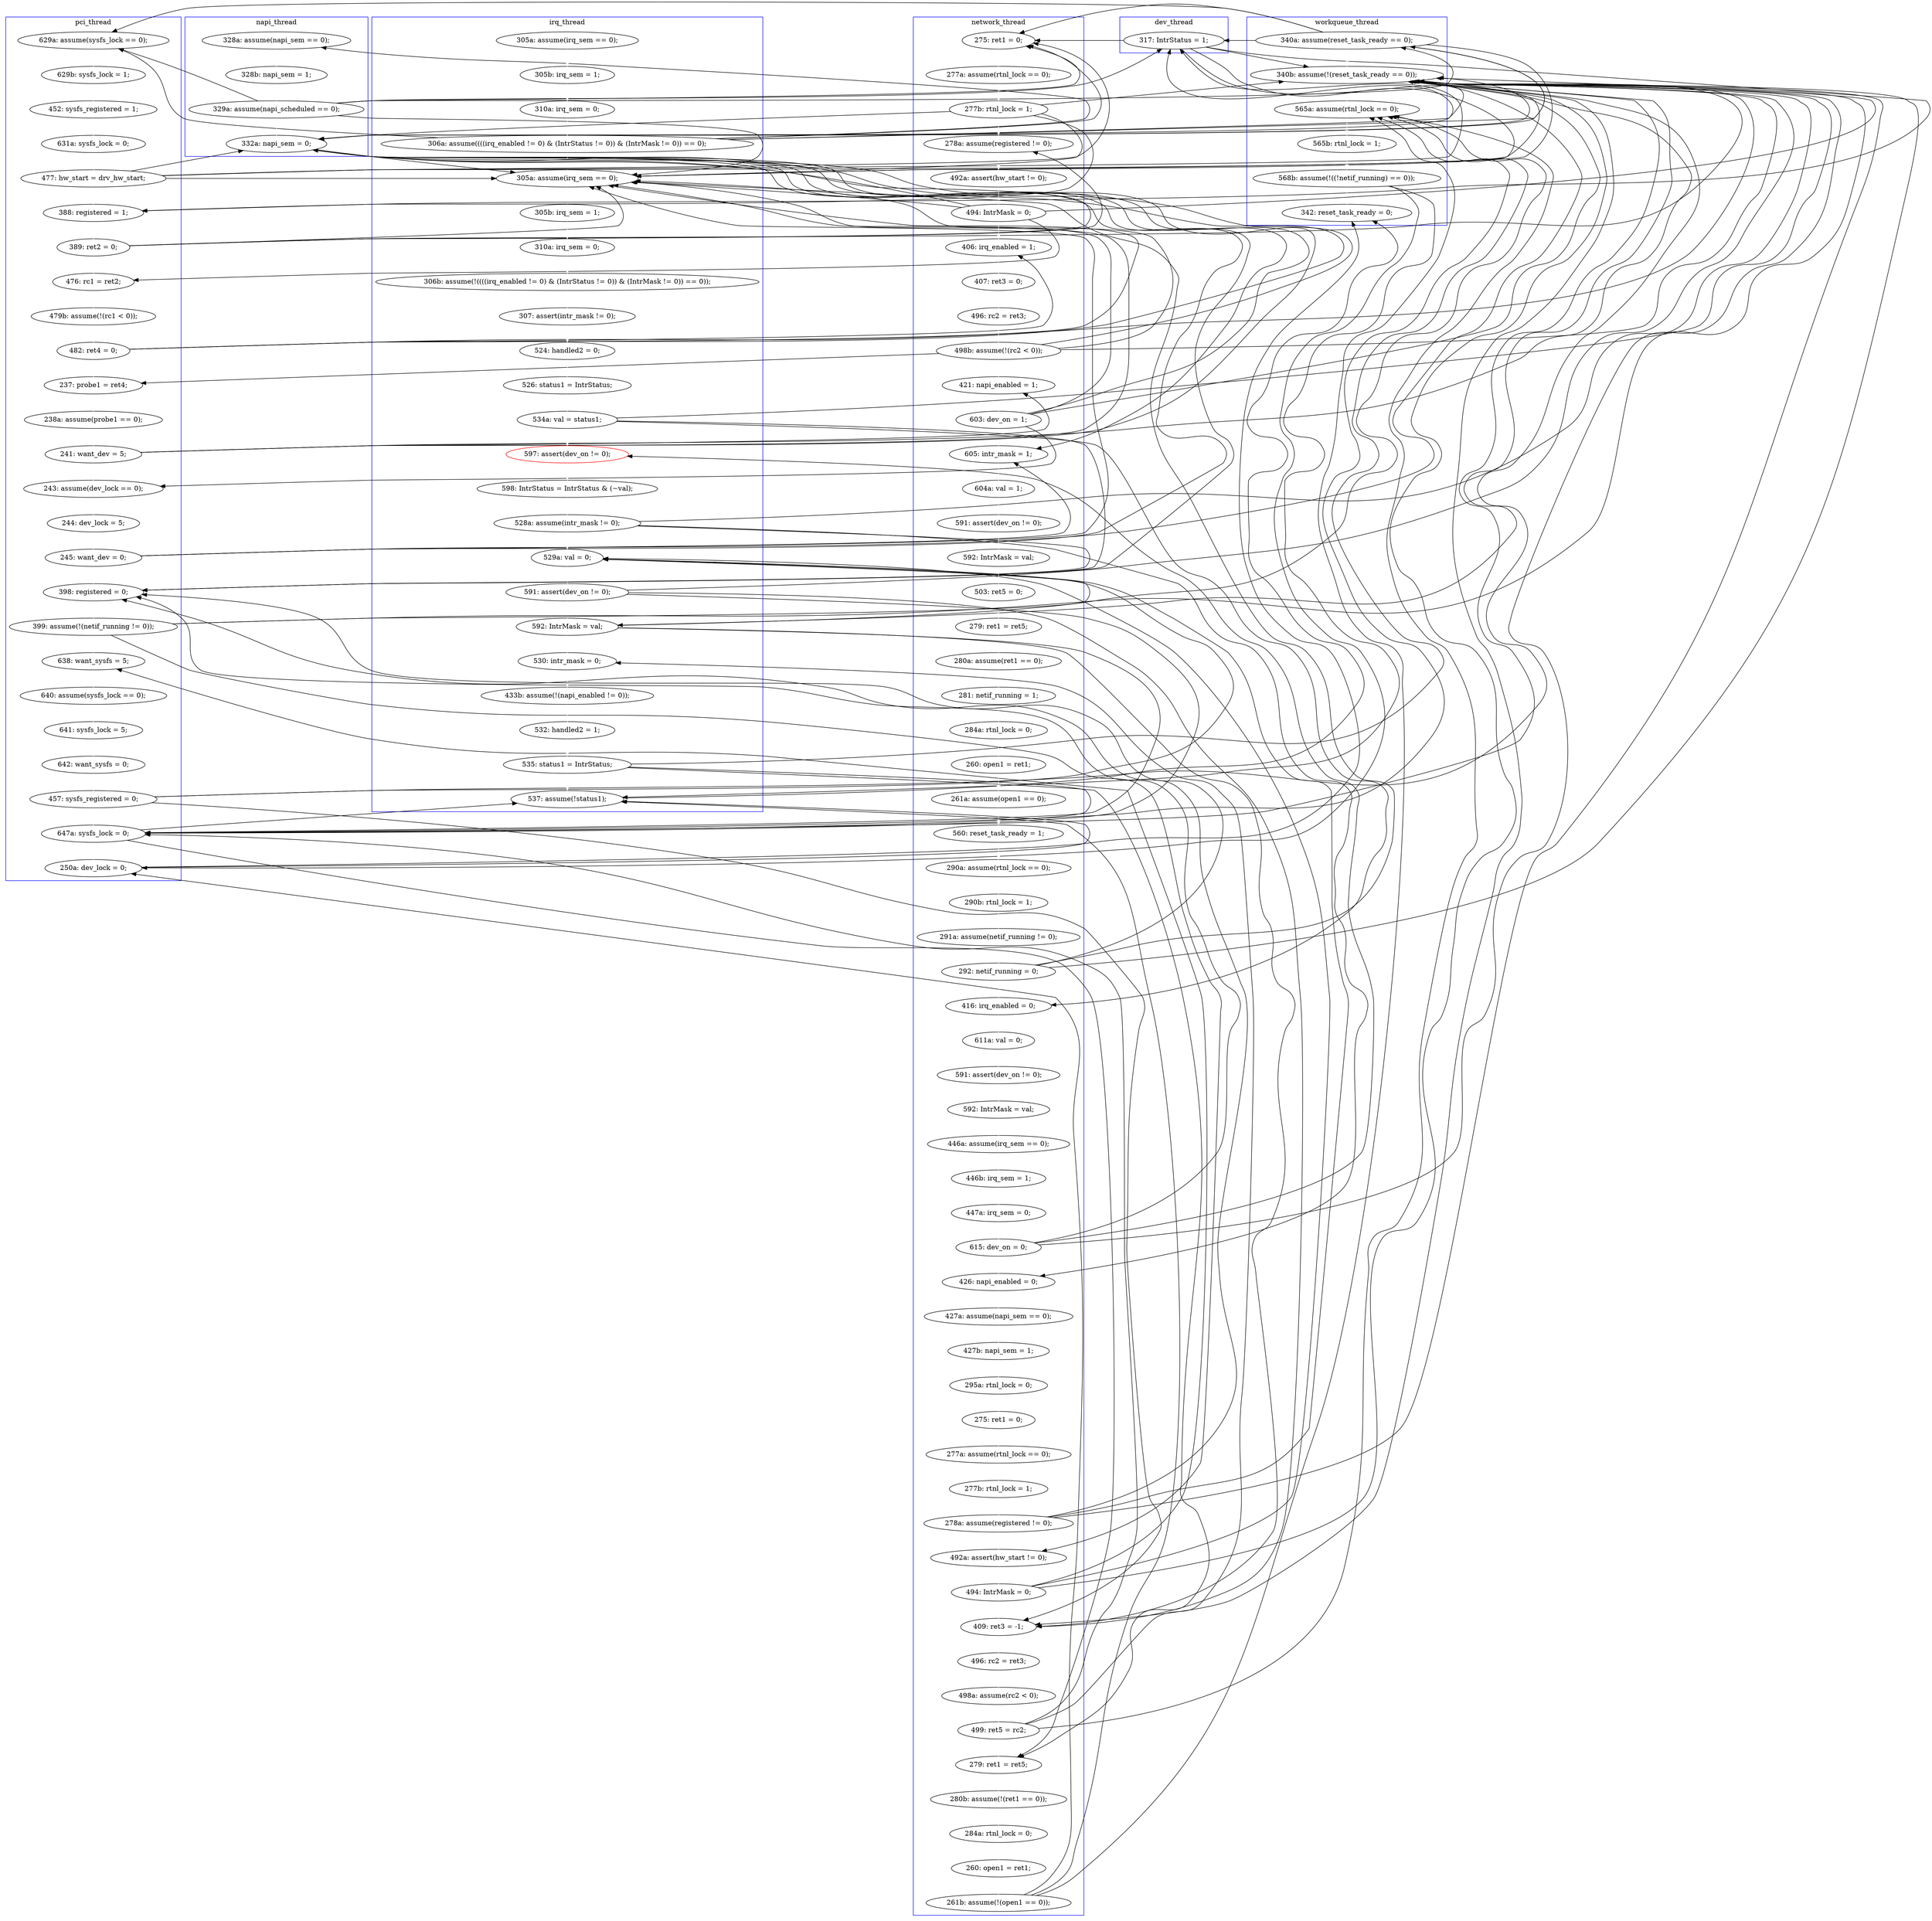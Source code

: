 digraph Counterexample {
	204 -> 205 [color = white, style = solid]
	122 -> 123 [color = black, style = solid, constraint = false]
	119 -> 161 [color = black, style = solid, constraint = false]
	228 -> 244 [color = black, style = solid, constraint = false]
	35 -> 37 [color = black, style = solid, constraint = false]
	67 -> 123 [color = black, style = solid, constraint = false]
	205 -> 206 [color = white, style = solid]
	273 -> 276 [color = white, style = solid]
	40 -> 68 [color = black, style = solid, constraint = false]
	114 -> 115 [color = black, style = solid, constraint = false]
	67 -> 83 [color = white, style = solid]
	45 -> 68 [color = black, style = solid, constraint = false]
	240 -> 241 [color = black, style = solid, constraint = false]
	40 -> 161 [color = black, style = solid, constraint = false]
	276 -> 284 [color = black, style = solid, constraint = false]
	114 -> 120 [color = white, style = solid]
	67 -> 75 [color = black, style = solid, constraint = false]
	65 -> 67 [color = white, style = solid]
	228 -> 250 [color = white, style = solid]
	133 -> 134 [color = white, style = solid]
	84 -> 85 [color = black, style = solid, constraint = false]
	184 -> 188 [color = white, style = solid]
	98 -> 161 [color = black, style = solid, constraint = false]
	106 -> 123 [color = black, style = solid, constraint = false]
	153 -> 155 [color = white, style = solid]
	243 -> 267 [color = black, style = solid, constraint = false]
	265 -> 268 [color = black, style = solid, constraint = false]
	240 -> 267 [color = white, style = solid]
	233 -> 234 [color = white, style = solid]
	197 -> 200 [color = white, style = solid]
	216 -> 217 [color = white, style = solid]
	174 -> 220 [color = black, style = solid, constraint = false]
	120 -> 121 [color = white, style = solid]
	30 -> 31 [color = white, style = solid]
	188 -> 189 [color = white, style = solid]
	114 -> 123 [color = black, style = solid, constraint = false]
	174 -> 177 [color = black, style = solid, constraint = false]
	284 -> 285 [color = white, style = solid]
	285 -> 287 [color = white, style = solid]
	287 -> 289 [color = black, style = solid, constraint = false]
	192 -> 220 [color = black, style = solid, constraint = false]
	224 -> 233 [color = white, style = solid]
	289 -> 296 [color = black, style = solid, constraint = false]
	113 -> 114 [color = white, style = solid]
	137 -> 139 [color = white, style = solid]
	267 -> 296 [color = black, style = solid, constraint = false]
	192 -> 196 [color = black, style = solid, constraint = false]
	68 -> 75 [color = black, style = solid, constraint = false]
	98 -> 123 [color = black, style = solid, constraint = false]
	98 -> 244 [color = black, style = solid, constraint = false]
	35 -> 75 [color = black, style = solid, constraint = false]
	67 -> 68 [color = black, style = solid, constraint = false]
	119 -> 123 [color = black, style = solid, constraint = false]
	220 -> 224 [color = white, style = solid]
	45 -> 51 [color = black, style = solid, constraint = false]
	152 -> 153 [color = white, style = solid]
	287 -> 296 [color = black, style = solid, constraint = false]
	161 -> 162 [color = white, style = solid]
	123 -> 220 [color = black, style = solid, constraint = false]
	141 -> 144 [color = white, style = solid]
	206 -> 209 [color = white, style = solid]
	91 -> 101 [color = white, style = solid]
	166 -> 171 [color = white, style = solid]
	68 -> 123 [color = black, style = solid, constraint = false]
	35 -> 68 [color = black, style = solid, constraint = false]
	45 -> 161 [color = black, style = solid, constraint = false]
	219 -> 220 [color = black, style = solid, constraint = false]
	181 -> 183 [color = white, style = solid]
	29 -> 30 [color = white, style = solid]
	106 -> 110 [color = black, style = solid, constraint = false]
	106 -> 115 [color = white, style = solid]
	119 -> 244 [color = black, style = solid, constraint = false]
	245 -> 250 [color = black, style = solid, constraint = false]
	255 -> 284 [color = black, style = solid, constraint = false]
	122 -> 126 [color = black, style = solid, constraint = false]
	254 -> 255 [color = white, style = solid]
	219 -> 241 [color = black, style = solid, constraint = false]
	268 -> 271 [color = white, style = solid]
	101 -> 102 [color = white, style = solid]
	244 -> 250 [color = black, style = solid, constraint = false]
	51 -> 52 [color = white, style = solid]
	287 -> 299 [color = white, style = solid]
	267 -> 268 [color = black, style = solid, constraint = false]
	245 -> 267 [color = black, style = solid, constraint = false]
	200 -> 241 [color = white, style = solid]
	244 -> 284 [color = white, style = solid]
	75 -> 78 [color = white, style = solid]
	61 -> 65 [color = white, style = solid]
	255 -> 257 [color = black, style = solid, constraint = false]
	140 -> 141 [color = white, style = solid]
	265 -> 267 [color = black, style = solid, constraint = false]
	134 -> 137 [color = white, style = solid]
	244 -> 245 [color = black, style = solid, constraint = false]
	79 -> 244 [color = black, style = solid, constraint = false]
	67 -> 161 [color = black, style = solid, constraint = false]
	240 -> 250 [color = black, style = solid, constraint = false]
	240 -> 244 [color = black, style = solid, constraint = false]
	257 -> 261 [color = white, style = solid]
	139 -> 140 [color = white, style = solid]
	90 -> 91 [color = white, style = solid]
	215 -> 216 [color = white, style = solid]
	224 -> 241 [color = black, style = solid, constraint = false]
	265 -> 296 [color = white, style = solid]
	263 -> 265 [color = white, style = solid]
	200 -> 220 [color = black, style = solid, constraint = false]
	165 -> 166 [color = white, style = solid]
	265 -> 284 [color = black, style = solid, constraint = false]
	84 -> 123 [color = black, style = solid, constraint = false]
	40 -> 51 [color = black, style = solid, constraint = false]
	123 -> 126 [color = black, style = solid, constraint = false]
	68 -> 161 [color = black, style = solid, constraint = false]
	91 -> 161 [color = black, style = solid, constraint = false]
	224 -> 244 [color = black, style = solid, constraint = false]
	31 -> 35 [color = white, style = solid]
	38 -> 40 [color = white, style = solid]
	84 -> 94 [color = white, style = solid]
	235 -> 236 [color = white, style = solid]
	172 -> 174 [color = white, style = solid]
	79 -> 85 [color = white, style = solid]
	79 -> 123 [color = black, style = solid, constraint = false]
	91 -> 123 [color = black, style = solid, constraint = false]
	78 -> 79 [color = white, style = solid]
	190 -> 192 [color = white, style = solid]
	91 -> 94 [color = black, style = solid, constraint = false]
	68 -> 83 [color = black, style = solid, constraint = false]
	37 -> 38 [color = white, style = solid]
	79 -> 83 [color = black, style = solid, constraint = false]
	40 -> 45 [color = black, style = solid, constraint = false]
	123 -> 161 [color = black, style = solid, constraint = false]
	289 -> 299 [color = black, style = solid, constraint = false]
	156 -> 244 [color = black, style = solid, constraint = false]
	296 -> 299 [color = black, style = solid, constraint = false]
	79 -> 161 [color = black, style = solid, constraint = false]
	98 -> 101 [color = black, style = solid, constraint = false]
	123 -> 244 [color = black, style = solid, constraint = false]
	267 -> 289 [color = white, style = solid]
	122 -> 161 [color = black, style = solid, constraint = false]
	245 -> 257 [color = white, style = solid]
	144 -> 148 [color = white, style = solid]
	45 -> 123 [color = black, style = solid, constraint = false]
	255 -> 267 [color = black, style = solid, constraint = false]
	245 -> 284 [color = black, style = solid, constraint = false]
	91 -> 244 [color = black, style = solid, constraint = false]
	119 -> 126 [color = white, style = solid]
	130 -> 133 [color = white, style = solid]
	228 -> 241 [color = black, style = solid, constraint = false]
	84 -> 161 [color = black, style = solid, constraint = false]
	122 -> 220 [color = white, style = solid]
	35 -> 45 [color = black, style = solid, constraint = false]
	271 -> 272 [color = white, style = solid]
	119 -> 120 [color = black, style = solid, constraint = false]
	156 -> 220 [color = black, style = solid, constraint = false]
	236 -> 240 [color = white, style = solid]
	276 -> 296 [color = black, style = solid, constraint = false]
	84 -> 244 [color = black, style = solid, constraint = false]
	156 -> 177 [color = white, style = solid]
	162 -> 163 [color = white, style = solid]
	83 -> 84 [color = white, style = solid]
	272 -> 273 [color = white, style = solid]
	174 -> 196 [color = white, style = solid]
	250 -> 251 [color = white, style = solid]
	122 -> 244 [color = black, style = solid, constraint = false]
	115 -> 119 [color = white, style = solid]
	40 -> 75 [color = black, style = solid, constraint = false]
	45 -> 244 [color = white, style = solid]
	35 -> 161 [color = white, style = solid]
	163 -> 165 [color = white, style = solid]
	217 -> 219 [color = white, style = solid]
	177 -> 181 [color = white, style = solid]
	148 -> 152 [color = white, style = solid]
	35 -> 51 [color = black, style = solid, constraint = false]
	200 -> 244 [color = black, style = solid, constraint = false]
	192 -> 244 [color = black, style = solid, constraint = false]
	103 -> 106 [color = white, style = solid]
	174 -> 244 [color = black, style = solid, constraint = false]
	243 -> 245 [color = white, style = solid]
	276 -> 289 [color = black, style = solid, constraint = false]
	127 -> 129 [color = white, style = solid]
	114 -> 244 [color = black, style = solid, constraint = false]
	106 -> 244 [color = black, style = solid, constraint = false]
	98 -> 110 [color = white, style = solid]
	192 -> 204 [color = white, style = solid]
	224 -> 226 [color = black, style = solid, constraint = false]
	241 -> 243 [color = white, style = solid]
	200 -> 204 [color = black, style = solid, constraint = false]
	251 -> 254 [color = white, style = solid]
	106 -> 161 [color = black, style = solid, constraint = false]
	97 -> 98 [color = white, style = solid]
	196 -> 197 [color = white, style = solid]
	67 -> 244 [color = black, style = solid, constraint = false]
	171 -> 172 [color = white, style = solid]
	126 -> 127 [color = white, style = solid]
	68 -> 244 [color = black, style = solid, constraint = false]
	228 -> 233 [color = black, style = solid, constraint = false]
	114 -> 161 [color = black, style = solid, constraint = false]
	244 -> 267 [color = black, style = solid, constraint = false]
	129 -> 130 [color = white, style = solid]
	156 -> 161 [color = black, style = solid, constraint = false]
	189 -> 190 [color = white, style = solid]
	261 -> 263 [color = white, style = solid]
	209 -> 215 [color = white, style = solid]
	52 -> 61 [color = white, style = solid]
	267 -> 284 [color = black, style = solid, constraint = false]
	45 -> 75 [color = black, style = solid, constraint = false]
	110 -> 113 [color = white, style = solid]
	243 -> 250 [color = black, style = solid, constraint = false]
	40 -> 123 [color = white, style = solid]
	234 -> 235 [color = white, style = solid]
	102 -> 103 [color = white, style = solid]
	121 -> 122 [color = white, style = solid]
	85 -> 90 [color = white, style = solid]
	94 -> 97 [color = white, style = solid]
	226 -> 228 [color = white, style = solid]
	183 -> 184 [color = white, style = solid]
	219 -> 226 [color = white, style = solid]
	255 -> 268 [color = white, style = solid]
	155 -> 156 [color = white, style = solid]
	243 -> 244 [color = black, style = solid, constraint = false]
	219 -> 244 [color = black, style = solid, constraint = false]
	subgraph cluster7 {
		label = dev_thread
		color = blue
		68  [label = "317: IntrStatus = 1;"]
	}
	subgraph cluster5 {
		label = workqueue_thread
		color = blue
		299  [label = "342: reset_task_ready = 0;"]
		285  [label = "565b: rtnl_lock = 1;"]
		284  [label = "565a: assume(rtnl_lock == 0);"]
		244  [label = "340b: assume(!(reset_task_ready == 0));"]
		45  [label = "340a: assume(reset_task_ready == 0);"]
		287  [label = "568b: assume(!((!netif_running) == 0));"]
	}
	subgraph cluster4 {
		label = napi_thread
		color = blue
		40  [label = "329a: assume(napi_scheduled == 0);"]
		37  [label = "328a: assume(napi_sem == 0);"]
		38  [label = "328b: napi_sem = 1;"]
		123  [label = "332a: napi_sem = 0;"]
	}
	subgraph cluster3 {
		label = irq_thread
		color = blue
		196  [label = "597: assert(dev_on != 0);", color = red]
		245  [label = "592: IntrMask = val;"]
		30  [label = "305b: irq_sem = 1;"]
		261  [label = "433b: assume(!(napi_enabled != 0));"]
		172  [label = "526: status1 = IntrStatus;"]
		31  [label = "310a: irq_sem = 0;"]
		163  [label = "310a: irq_sem = 0;"]
		257  [label = "530: intr_mask = 0;"]
		161  [label = "305a: assume(irq_sem == 0);"]
		241  [label = "529a: val = 0;"]
		296  [label = "537: assume(!status1);"]
		166  [label = "307: assert(intr_mask != 0);"]
		243  [label = "591: assert(dev_on != 0);"]
		35  [label = "306a: assume((((irq_enabled != 0) & (IntrStatus != 0)) & (IntrMask != 0)) == 0);"]
		29  [label = "305a: assume(irq_sem == 0);"]
		165  [label = "306b: assume(!((((irq_enabled != 0) & (IntrStatus != 0)) & (IntrMask != 0)) == 0));"]
		171  [label = "524: handled2 = 0;"]
		200  [label = "528a: assume(intr_mask != 0);"]
		174  [label = "534a: val = status1;"]
		265  [label = "535: status1 = IntrStatus;"]
		162  [label = "305b: irq_sem = 1;"]
		197  [label = "598: IntrStatus = IntrStatus & (~val);"]
		263  [label = "532: handled2 = 1;"]
	}
	subgraph cluster2 {
		label = network_thread
		color = blue
		228  [label = "494: IntrMask = 0;"]
		79  [label = "277b: rtnl_lock = 1;"]
		273  [label = "260: open1 = ret1;"]
		272  [label = "284a: rtnl_lock = 0;"]
		192  [label = "615: dev_on = 0;"]
		254  [label = "498a: assume(rc2 < 0);"]
		134  [label = "279: ret1 = ret5;"]
		152  [label = "290a: assume(rtnl_lock == 0);"]
		140  [label = "284a: rtnl_lock = 0;"]
		251  [label = "496: rc2 = ret3;"]
		115  [label = "421: napi_enabled = 1;"]
		90  [label = "492a: assert(hw_start != 0);"]
		183  [label = "591: assert(dev_on != 0);"]
		217  [label = "277b: rtnl_lock = 1;"]
		216  [label = "277a: assume(rtnl_lock == 0);"]
		106  [label = "498b: assume(!(rc2 < 0));"]
		119  [label = "603: dev_on = 1;"]
		103  [label = "496: rc2 = ret3;"]
		189  [label = "446b: irq_sem = 1;"]
		153  [label = "290b: rtnl_lock = 1;"]
		75  [label = "275: ret1 = 0;"]
		276  [label = "261b: assume(!(open1 == 0));"]
		78  [label = "277a: assume(rtnl_lock == 0);"]
		271  [label = "280b: assume(!(ret1 == 0));"]
		155  [label = "291a: assume(netif_running != 0);"]
		219  [label = "278a: assume(registered != 0);"]
		127  [label = "604a: val = 1;"]
		156  [label = "292: netif_running = 0;"]
		139  [label = "281: netif_running = 1;"]
		215  [label = "275: ret1 = 0;"]
		85  [label = "278a: assume(registered != 0);"]
		255  [label = "499: ret5 = rc2;"]
		190  [label = "447a: irq_sem = 0;"]
		133  [label = "503: ret5 = 0;"]
		129  [label = "591: assert(dev_on != 0);"]
		126  [label = "605: intr_mask = 1;"]
		144  [label = "261a: assume(open1 == 0);"]
		141  [label = "260: open1 = ret1;"]
		209  [label = "295a: rtnl_lock = 0;"]
		101  [label = "406: irq_enabled = 1;"]
		204  [label = "426: napi_enabled = 0;"]
		181  [label = "611a: val = 0;"]
		205  [label = "427a: assume(napi_sem == 0);"]
		226  [label = "492a: assert(hw_start != 0);"]
		130  [label = "592: IntrMask = val;"]
		206  [label = "427b: napi_sem = 1;"]
		91  [label = "494: IntrMask = 0;"]
		184  [label = "592: IntrMask = val;"]
		250  [label = "409: ret3 = -1;"]
		137  [label = "280a: assume(ret1 == 0);"]
		102  [label = "407: ret3 = 0;"]
		177  [label = "416: irq_enabled = 0;"]
		148  [label = "560: reset_task_ready = 1;"]
		268  [label = "279: ret1 = ret5;"]
		188  [label = "446a: assume(irq_sem == 0);"]
	}
	subgraph cluster1 {
		label = pci_thread
		color = blue
		98  [label = "482: ret4 = 0;"]
		113  [label = "238a: assume(probe1 == 0);"]
		61  [label = "452: sysfs_registered = 1;"]
		224  [label = "399: assume(!(netif_running != 0));"]
		234  [label = "640: assume(sysfs_lock == 0);"]
		289  [label = "250a: dev_lock = 0;"]
		97  [label = "479b: assume(!(rc1 < 0));"]
		114  [label = "241: want_dev = 5;"]
		240  [label = "457: sysfs_registered = 0;"]
		94  [label = "476: rc1 = ret2;"]
		233  [label = "638: want_sysfs = 5;"]
		121  [label = "244: dev_lock = 5;"]
		67  [label = "477: hw_start = drv_hw_start;"]
		51  [label = "629a: assume(sysfs_lock == 0);"]
		65  [label = "631a: sysfs_lock = 0;"]
		122  [label = "245: want_dev = 0;"]
		236  [label = "642: want_sysfs = 0;"]
		84  [label = "389: ret2 = 0;"]
		110  [label = "237: probe1 = ret4;"]
		83  [label = "388: registered = 1;"]
		220  [label = "398: registered = 0;"]
		52  [label = "629b: sysfs_lock = 1;"]
		120  [label = "243: assume(dev_lock == 0);"]
		267  [label = "647a: sysfs_lock = 0;"]
		235  [label = "641: sysfs_lock = 5;"]
	}
}